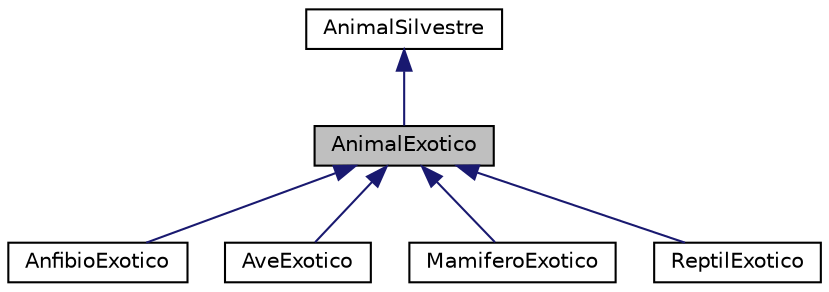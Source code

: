 digraph "AnimalExotico"
{
  edge [fontname="Helvetica",fontsize="10",labelfontname="Helvetica",labelfontsize="10"];
  node [fontname="Helvetica",fontsize="10",shape=record];
  Node0 [label="AnimalExotico",height=0.2,width=0.4,color="black", fillcolor="grey75", style="filled", fontcolor="black"];
  Node1 -> Node0 [dir="back",color="midnightblue",fontsize="10",style="solid"];
  Node1 [label="AnimalSilvestre",height=0.2,width=0.4,color="black", fillcolor="white", style="filled",URL="$classAnimalSilvestre.html"];
  Node0 -> Node2 [dir="back",color="midnightblue",fontsize="10",style="solid"];
  Node2 [label="AnfibioExotico",height=0.2,width=0.4,color="black", fillcolor="white", style="filled",URL="$classAnfibioExotico.html"];
  Node0 -> Node3 [dir="back",color="midnightblue",fontsize="10",style="solid"];
  Node3 [label="AveExotico",height=0.2,width=0.4,color="black", fillcolor="white", style="filled",URL="$classAveExotico.html"];
  Node0 -> Node4 [dir="back",color="midnightblue",fontsize="10",style="solid"];
  Node4 [label="MamiferoExotico",height=0.2,width=0.4,color="black", fillcolor="white", style="filled",URL="$classMamiferoExotico.html"];
  Node0 -> Node5 [dir="back",color="midnightblue",fontsize="10",style="solid"];
  Node5 [label="ReptilExotico",height=0.2,width=0.4,color="black", fillcolor="white", style="filled",URL="$classReptilExotico.html"];
}
